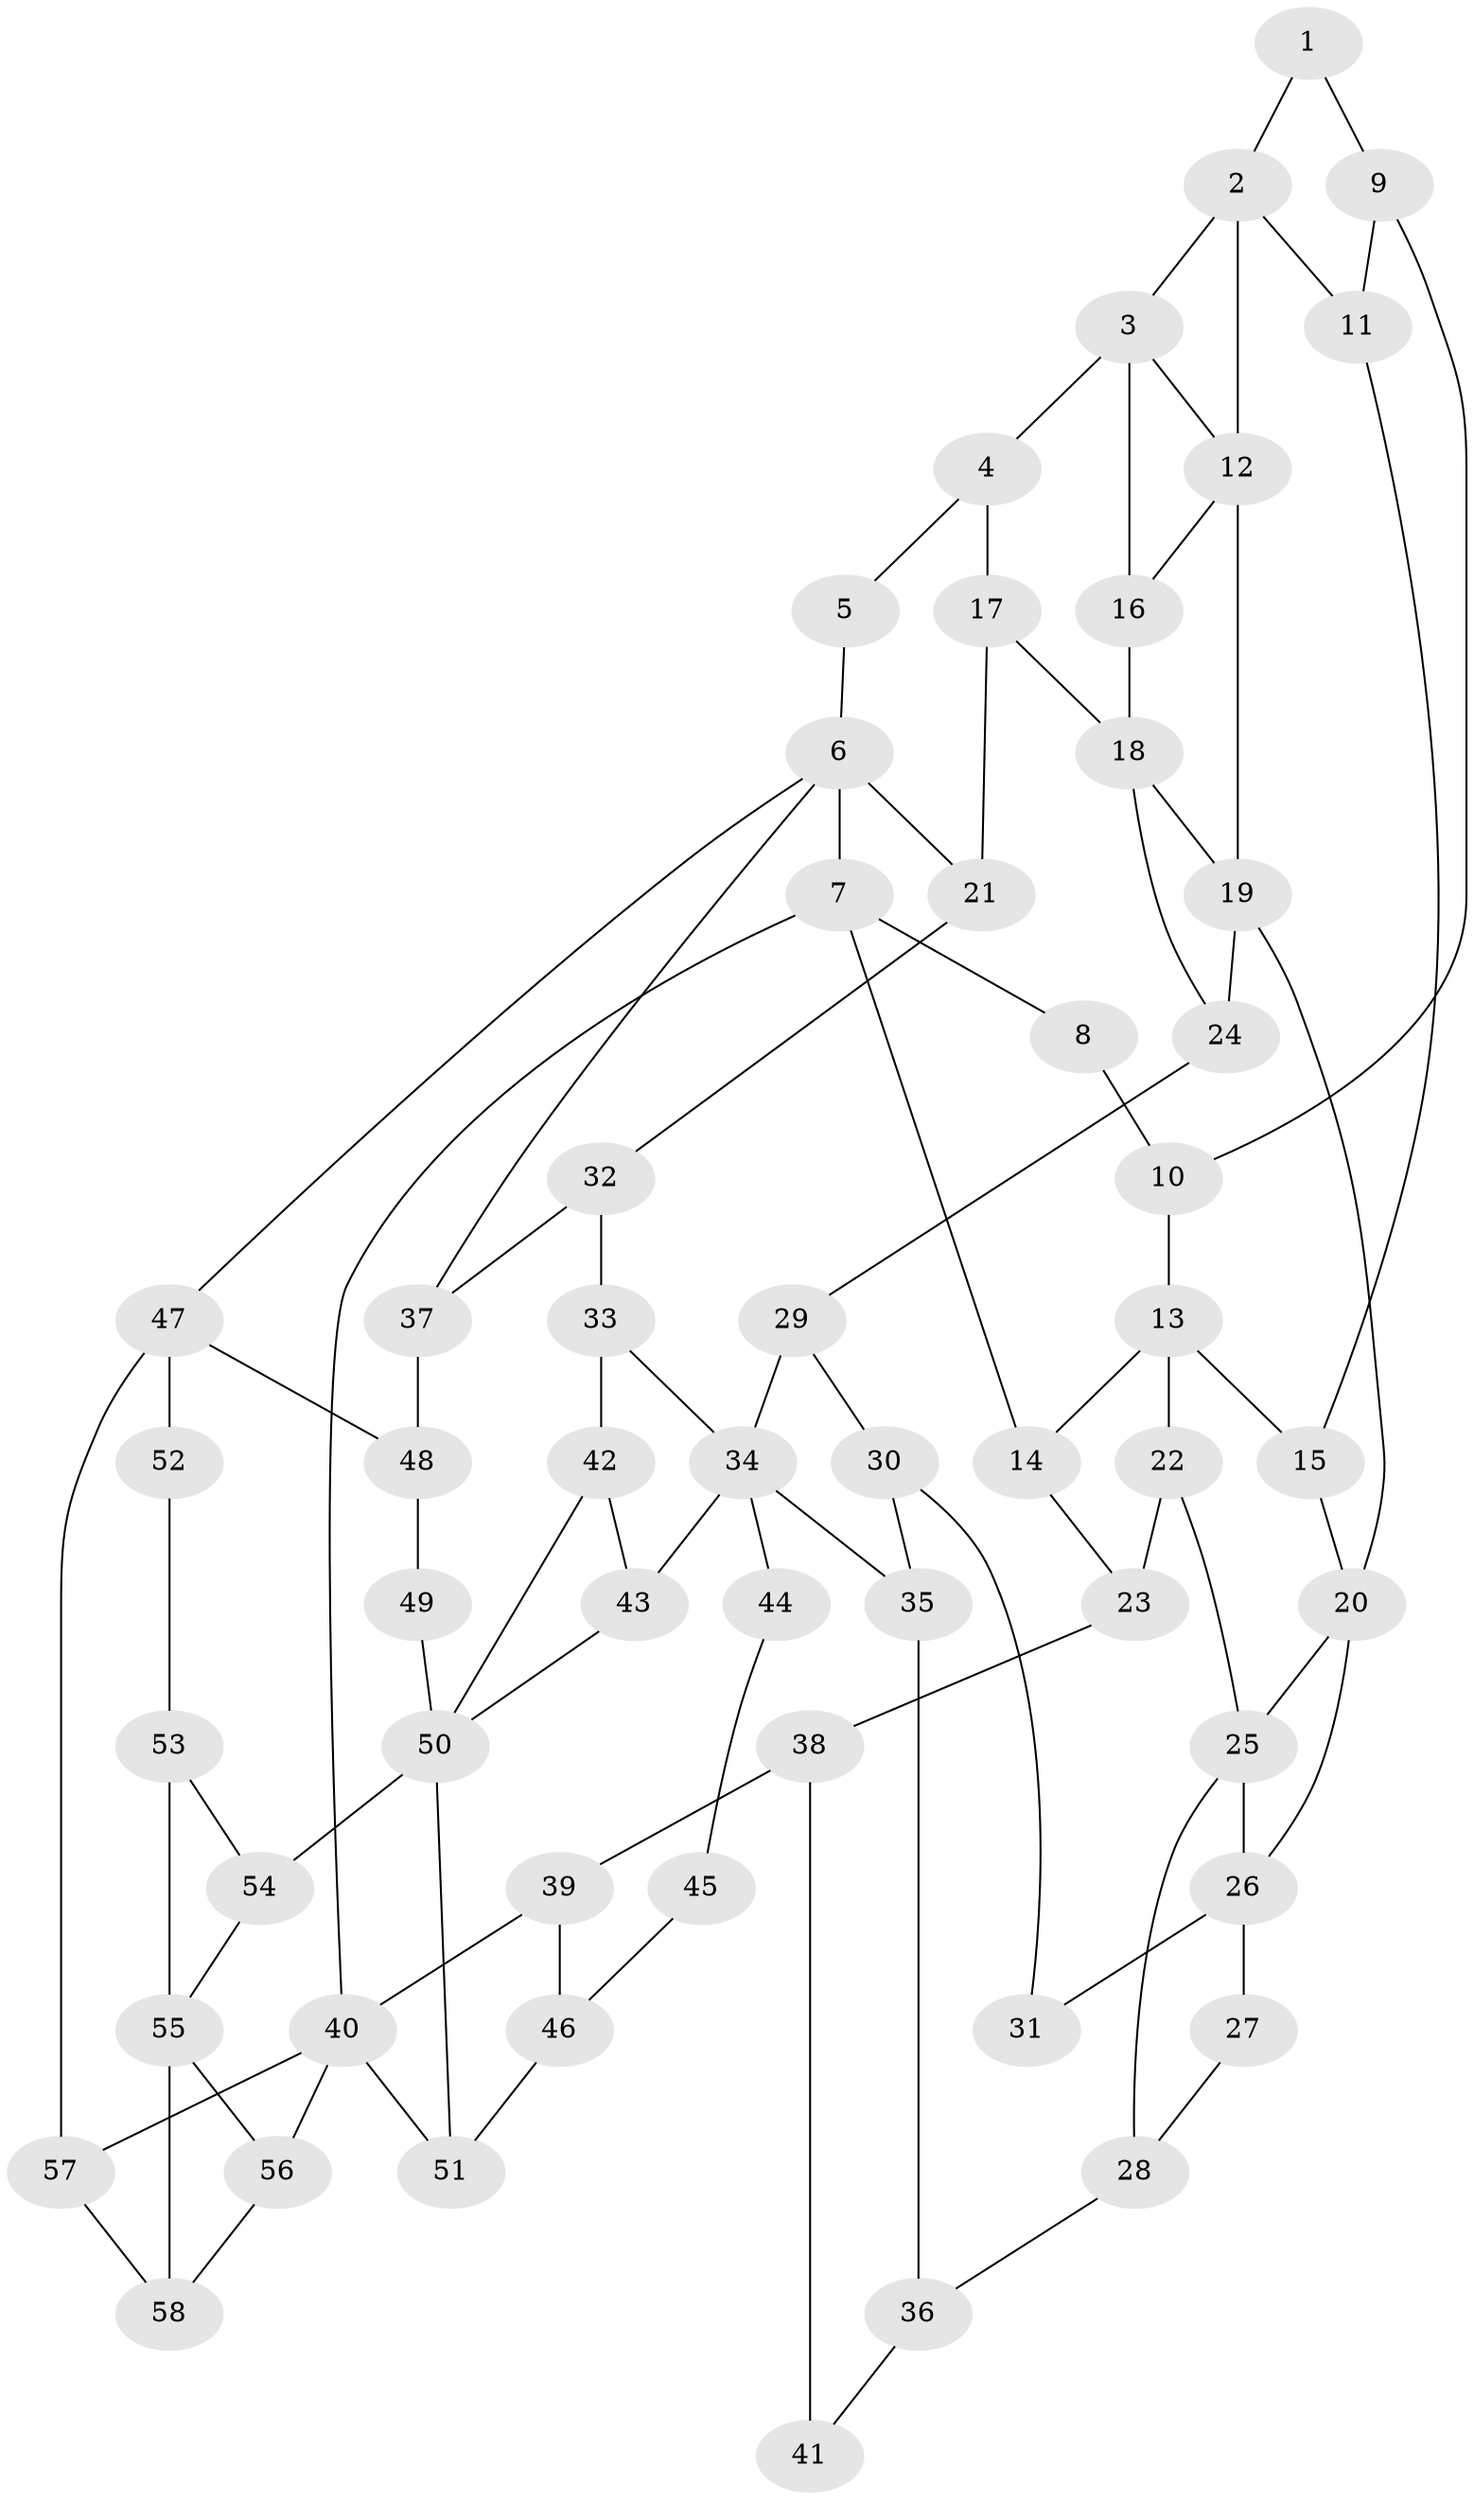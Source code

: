// original degree distribution, {3: 0.017391304347826087, 4: 0.23478260869565218, 5: 0.5391304347826087, 6: 0.20869565217391303}
// Generated by graph-tools (version 1.1) at 2025/38/03/09/25 02:38:50]
// undirected, 58 vertices, 92 edges
graph export_dot {
graph [start="1"]
  node [color=gray90,style=filled];
  1;
  2;
  3;
  4;
  5;
  6;
  7;
  8;
  9;
  10;
  11;
  12;
  13;
  14;
  15;
  16;
  17;
  18;
  19;
  20;
  21;
  22;
  23;
  24;
  25;
  26;
  27;
  28;
  29;
  30;
  31;
  32;
  33;
  34;
  35;
  36;
  37;
  38;
  39;
  40;
  41;
  42;
  43;
  44;
  45;
  46;
  47;
  48;
  49;
  50;
  51;
  52;
  53;
  54;
  55;
  56;
  57;
  58;
  1 -- 2 [weight=1.0];
  1 -- 9 [weight=1.0];
  2 -- 3 [weight=1.0];
  2 -- 11 [weight=1.0];
  2 -- 12 [weight=2.0];
  3 -- 4 [weight=2.0];
  3 -- 12 [weight=1.0];
  3 -- 16 [weight=2.0];
  4 -- 5 [weight=2.0];
  4 -- 17 [weight=1.0];
  5 -- 6 [weight=2.0];
  6 -- 7 [weight=1.0];
  6 -- 21 [weight=1.0];
  6 -- 37 [weight=1.0];
  6 -- 47 [weight=2.0];
  7 -- 8 [weight=1.0];
  7 -- 14 [weight=1.0];
  7 -- 40 [weight=1.0];
  8 -- 10 [weight=1.0];
  9 -- 10 [weight=1.0];
  9 -- 11 [weight=1.0];
  10 -- 13 [weight=1.0];
  11 -- 15 [weight=1.0];
  12 -- 16 [weight=1.0];
  12 -- 19 [weight=2.0];
  13 -- 14 [weight=2.0];
  13 -- 15 [weight=1.0];
  13 -- 22 [weight=2.0];
  14 -- 23 [weight=1.0];
  15 -- 20 [weight=1.0];
  16 -- 18 [weight=1.0];
  17 -- 18 [weight=2.0];
  17 -- 21 [weight=1.0];
  18 -- 19 [weight=1.0];
  18 -- 24 [weight=1.0];
  19 -- 20 [weight=2.0];
  19 -- 24 [weight=1.0];
  20 -- 25 [weight=1.0];
  20 -- 26 [weight=1.0];
  21 -- 32 [weight=1.0];
  22 -- 23 [weight=1.0];
  22 -- 25 [weight=2.0];
  23 -- 38 [weight=1.0];
  24 -- 29 [weight=1.0];
  25 -- 26 [weight=1.0];
  25 -- 28 [weight=1.0];
  26 -- 27 [weight=2.0];
  26 -- 31 [weight=2.0];
  27 -- 28 [weight=1.0];
  28 -- 36 [weight=1.0];
  29 -- 30 [weight=1.0];
  29 -- 34 [weight=1.0];
  30 -- 31 [weight=1.0];
  30 -- 35 [weight=1.0];
  32 -- 33 [weight=1.0];
  32 -- 37 [weight=1.0];
  33 -- 34 [weight=1.0];
  33 -- 42 [weight=1.0];
  34 -- 35 [weight=1.0];
  34 -- 43 [weight=1.0];
  34 -- 44 [weight=2.0];
  35 -- 36 [weight=1.0];
  36 -- 41 [weight=1.0];
  37 -- 48 [weight=1.0];
  38 -- 39 [weight=2.0];
  38 -- 41 [weight=2.0];
  39 -- 40 [weight=2.0];
  39 -- 46 [weight=2.0];
  40 -- 51 [weight=1.0];
  40 -- 56 [weight=1.0];
  40 -- 57 [weight=1.0];
  42 -- 43 [weight=1.0];
  42 -- 50 [weight=1.0];
  43 -- 50 [weight=1.0];
  44 -- 45 [weight=1.0];
  45 -- 46 [weight=2.0];
  46 -- 51 [weight=1.0];
  47 -- 48 [weight=1.0];
  47 -- 52 [weight=2.0];
  47 -- 57 [weight=2.0];
  48 -- 49 [weight=1.0];
  49 -- 50 [weight=2.0];
  50 -- 51 [weight=1.0];
  50 -- 54 [weight=1.0];
  52 -- 53 [weight=2.0];
  53 -- 54 [weight=1.0];
  53 -- 55 [weight=3.0];
  54 -- 55 [weight=1.0];
  55 -- 56 [weight=1.0];
  55 -- 58 [weight=1.0];
  56 -- 58 [weight=1.0];
  57 -- 58 [weight=1.0];
}
